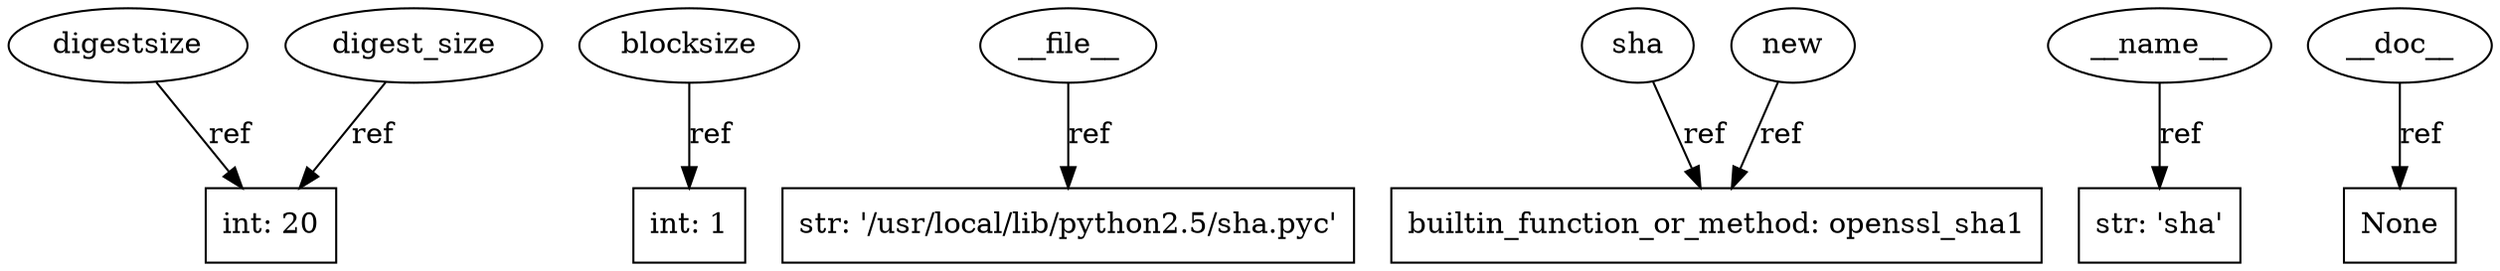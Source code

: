 digraph G {
    overlap=false;

    name3772352 [label="digestsize", shape="ellipse"];
    int8402084 [label="int: 20", shape="box"];
    name3768672 [label="blocksize", shape="ellipse"];
    int8402312 [label="int: 1", shape="box"];
    name1686528 [label="__file__", shape="ellipse"];
    str3797920 [label="str: '/usr/local/lib/python2.5/sha.pyc'", shape="box"];
    name3764032 [label="sha", shape="ellipse"];
    builtin_function_or_method3754624 [label="builtin_function_or_method: openssl_sha1", shape="box"];
    name1774080 [label="new", shape="ellipse"];
    builtin_function_or_method3754624 [label="builtin_function_or_method: openssl_sha1", shape="box"];
    name1599392 [label="__name__", shape="ellipse"];
    str3764128 [label="str: 'sha'", shape="box"];
    name1599232 [label="__doc__", shape="ellipse"];
    none [label="None", shape="box"];
    name3771912 [label="digest_size", shape="ellipse"];
    int8402084 [label="int: 20", shape="box"];

    name3772352 -> int8402084 [label="ref"];
    name3768672 -> int8402312 [label="ref"];
    name1686528 -> str3797920 [label="ref"];
    name3764032 -> builtin_function_or_method3754624 [label="ref"];
    name1774080 -> builtin_function_or_method3754624 [label="ref"];
    name1599392 -> str3764128 [label="ref"];
    name1599232 -> none [label="ref"];
    name3771912 -> int8402084 [label="ref"];

}
